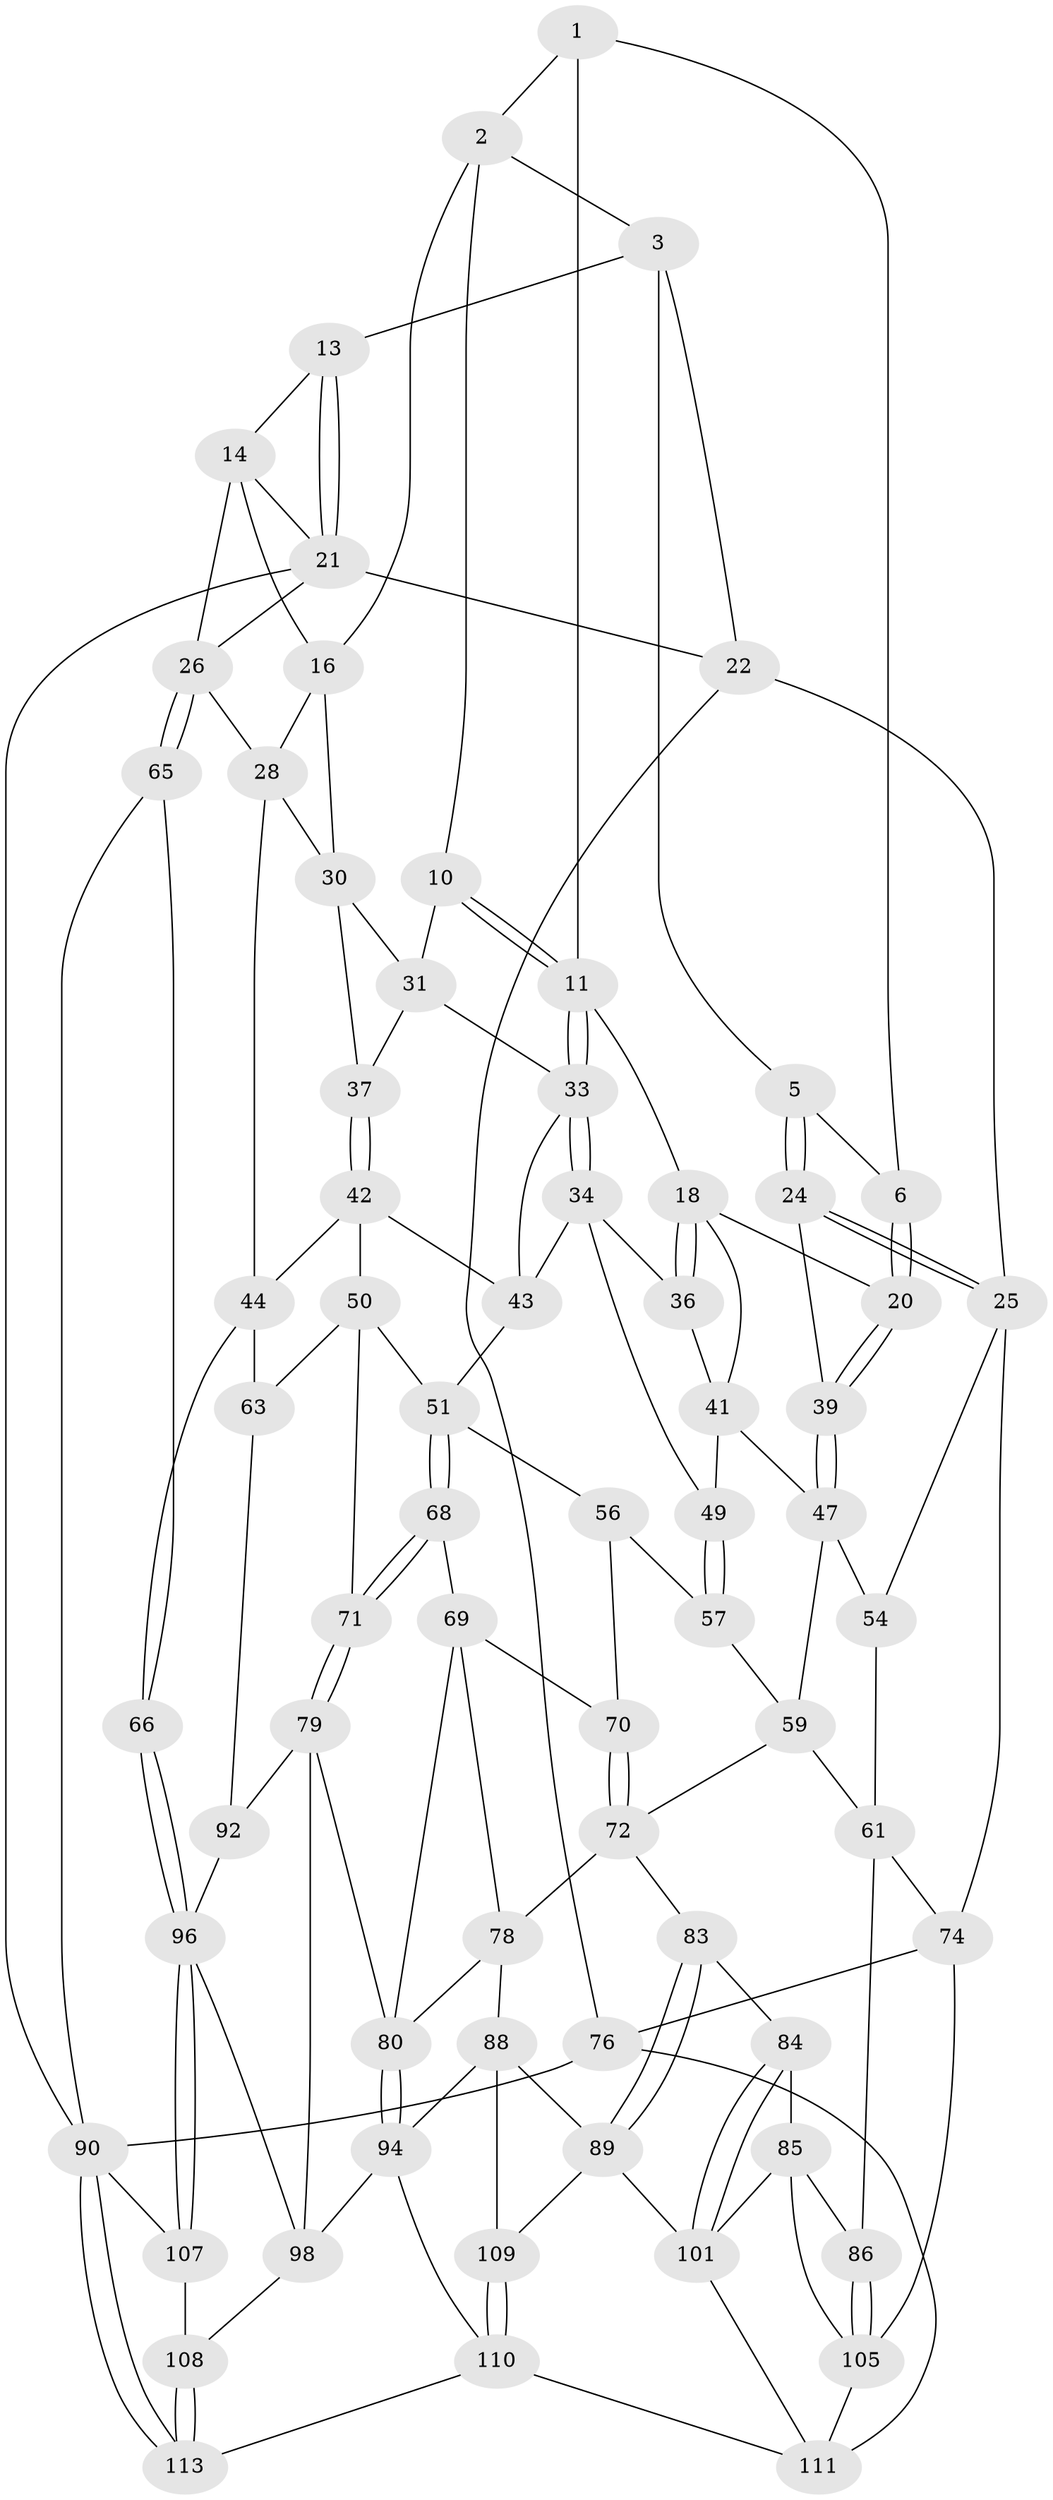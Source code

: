 // Generated by graph-tools (version 1.1) at 2025/24/03/03/25 07:24:32]
// undirected, 70 vertices, 153 edges
graph export_dot {
graph [start="1"]
  node [color=gray90,style=filled];
  1 [pos="+0.583044290587117+0.01480262320725694",super="+8"];
  2 [pos="+0.7465548970197624+0",super="+9"];
  3 [pos="+0.7699120229430464+0",super="+4"];
  5 [pos="+0.08462257797106437+0"];
  6 [pos="+0.21996773649969686+0.041557972788433546",super="+7"];
  10 [pos="+0.6080007963605844+0.2170697292562993"];
  11 [pos="+0.5995720228608592+0.22237832527497786",super="+12"];
  13 [pos="+1+0"];
  14 [pos="+0.9235484954718161+0.16649638935372293",super="+15"];
  16 [pos="+0.8830403552334846+0.20283346141845188",super="+17"];
  18 [pos="+0.489357438118369+0.21585023620262242",super="+19"];
  20 [pos="+0.2564068586849128+0.16659178552724901"];
  21 [pos="+1+0",super="+23"];
  22 [pos="+0+0"];
  24 [pos="+0.02621902027288781+0.31454508104869633"];
  25 [pos="+0+0.40003511144520965",super="+55"];
  26 [pos="+1+0.4359810696356851",super="+27"];
  28 [pos="+0.8986359611829916+0.346308281912955",super="+29"];
  30 [pos="+0.7609866727332314+0.19284470800011844",super="+32"];
  31 [pos="+0.7142392164359492+0.28918713866397955",super="+38"];
  33 [pos="+0.601160441921745+0.2659946074915243",super="+40"];
  34 [pos="+0.5176511355214728+0.38506475891478364",super="+35"];
  36 [pos="+0.4716269614571939+0.3632907461799403"];
  37 [pos="+0.7686329441266753+0.3251304132725866"];
  39 [pos="+0.21706116514628707+0.29117266685481047"];
  41 [pos="+0.43839085210348383+0.35436034561294416",super="+46"];
  42 [pos="+0.7416262990215584+0.3910954376241405",super="+45"];
  43 [pos="+0.6614517105489272+0.3796623591026531",super="+48"];
  44 [pos="+0.8002954247016513+0.45030188827610057",super="+62"];
  47 [pos="+0.2200479097696153+0.3670822697311909",super="+53"];
  49 [pos="+0.40328942593574396+0.4675924477672252"];
  50 [pos="+0.6439669059261882+0.5198793207188994",super="+64"];
  51 [pos="+0.5761368222822498+0.5015341632371773",super="+52"];
  54 [pos="+0.18585845455053995+0.3942202196787684"];
  56 [pos="+0.5157120961972722+0.5193079216444085",super="+67"];
  57 [pos="+0.410526681342771+0.4980444835915629",super="+58"];
  59 [pos="+0.2985373625454515+0.5799218117832649",super="+60"];
  61 [pos="+0.135647506422522+0.6068525217003384",super="+82"];
  63 [pos="+0.8527288764462817+0.6275447112936751"];
  65 [pos="+1+0.5473703772697684"];
  66 [pos="+0.9016621951977312+0.6386737679660938"];
  68 [pos="+0.5800348102938129+0.6040284646249467"];
  69 [pos="+0.5380761924655852+0.6476956314910339",super="+77"];
  70 [pos="+0.4703988535464373+0.5992271816596085"];
  71 [pos="+0.63581044124393+0.6894890346673123"];
  72 [pos="+0.4422742903642972+0.6431445943651628",super="+73"];
  74 [pos="+0+0.5727432405239973",super="+75"];
  76 [pos="+0+1"];
  78 [pos="+0.46747160953437616+0.6735519944482014",super="+87"];
  79 [pos="+0.6155976914893261+0.7486198457138683",super="+93"];
  80 [pos="+0.5856089050209485+0.7561993119940181",super="+81"];
  83 [pos="+0.3088345378671264+0.7328037743639194"];
  84 [pos="+0.25352275148938724+0.7626609202721377"];
  85 [pos="+0.15812854848493274+0.7557725809859387",super="+102"];
  86 [pos="+0.11814035092313871+0.7485656896776581"];
  88 [pos="+0.4571837625323563+0.8104802008857137",super="+95"];
  89 [pos="+0.4090080518850598+0.8111760518917563",super="+103"];
  90 [pos="+1+1",super="+91"];
  92 [pos="+0.7057293886200491+0.7627034324717089"];
  94 [pos="+0.5289354666219422+0.799271907484759",super="+99"];
  96 [pos="+0.8753899663346898+0.7831202617735719",super="+97"];
  98 [pos="+0.7009101150843152+0.9114783511170308",super="+100"];
  101 [pos="+0.2529349166054409+0.9048685357478851",super="+104"];
  105 [pos="+0.09619812626135005+0.836096758658299",super="+106"];
  107 [pos="+0.9159030192018958+0.8550503923784705"];
  108 [pos="+0.8765909647350617+0.9559100597762938"];
  109 [pos="+0.5336532668072511+0.9598507898138878"];
  110 [pos="+0.6278280396023593+1",super="+114"];
  111 [pos="+0.2742061470427153+1",super="+112"];
  113 [pos="+0.8635382697213878+1"];
  1 -- 2;
  1 -- 11;
  1 -- 6;
  2 -- 3;
  2 -- 16;
  2 -- 10;
  3 -- 13;
  3 -- 5;
  3 -- 22;
  5 -- 6;
  5 -- 24;
  5 -- 24;
  6 -- 20;
  6 -- 20;
  10 -- 11;
  10 -- 11;
  10 -- 31;
  11 -- 33;
  11 -- 33;
  11 -- 18;
  13 -- 14;
  13 -- 21;
  13 -- 21;
  14 -- 16;
  14 -- 26;
  14 -- 21;
  16 -- 28;
  16 -- 30;
  18 -- 36;
  18 -- 36;
  18 -- 41;
  18 -- 20;
  20 -- 39;
  20 -- 39;
  21 -- 22;
  21 -- 90;
  21 -- 26;
  22 -- 25;
  22 -- 76;
  24 -- 25;
  24 -- 25;
  24 -- 39;
  25 -- 74;
  25 -- 54;
  26 -- 65;
  26 -- 65;
  26 -- 28;
  28 -- 44;
  28 -- 30;
  30 -- 31;
  30 -- 37;
  31 -- 33;
  31 -- 37;
  33 -- 34;
  33 -- 34;
  33 -- 43;
  34 -- 49;
  34 -- 36;
  34 -- 43;
  36 -- 41;
  37 -- 42;
  37 -- 42;
  39 -- 47;
  39 -- 47;
  41 -- 47;
  41 -- 49;
  42 -- 43;
  42 -- 44;
  42 -- 50;
  43 -- 51;
  44 -- 66;
  44 -- 63;
  47 -- 59;
  47 -- 54;
  49 -- 57;
  49 -- 57;
  50 -- 51;
  50 -- 71;
  50 -- 63;
  51 -- 68;
  51 -- 68;
  51 -- 56;
  54 -- 61;
  56 -- 57 [weight=2];
  56 -- 70;
  57 -- 59;
  59 -- 72;
  59 -- 61;
  61 -- 74;
  61 -- 86;
  63 -- 92;
  65 -- 66;
  65 -- 90;
  66 -- 96;
  66 -- 96;
  68 -- 69;
  68 -- 71;
  68 -- 71;
  69 -- 70;
  69 -- 80;
  69 -- 78;
  70 -- 72;
  70 -- 72;
  71 -- 79;
  71 -- 79;
  72 -- 78;
  72 -- 83;
  74 -- 105;
  74 -- 76;
  76 -- 90;
  76 -- 111;
  78 -- 80;
  78 -- 88;
  79 -- 80;
  79 -- 98;
  79 -- 92;
  80 -- 94;
  80 -- 94;
  83 -- 84;
  83 -- 89;
  83 -- 89;
  84 -- 85;
  84 -- 101;
  84 -- 101;
  85 -- 86;
  85 -- 105;
  85 -- 101;
  86 -- 105;
  86 -- 105;
  88 -- 89;
  88 -- 109;
  88 -- 94;
  89 -- 109;
  89 -- 101;
  90 -- 113;
  90 -- 113;
  90 -- 107;
  92 -- 96;
  94 -- 98;
  94 -- 110;
  96 -- 107;
  96 -- 107;
  96 -- 98;
  98 -- 108;
  101 -- 111;
  105 -- 111;
  107 -- 108;
  108 -- 113;
  108 -- 113;
  109 -- 110;
  109 -- 110;
  110 -- 113;
  110 -- 111;
}
